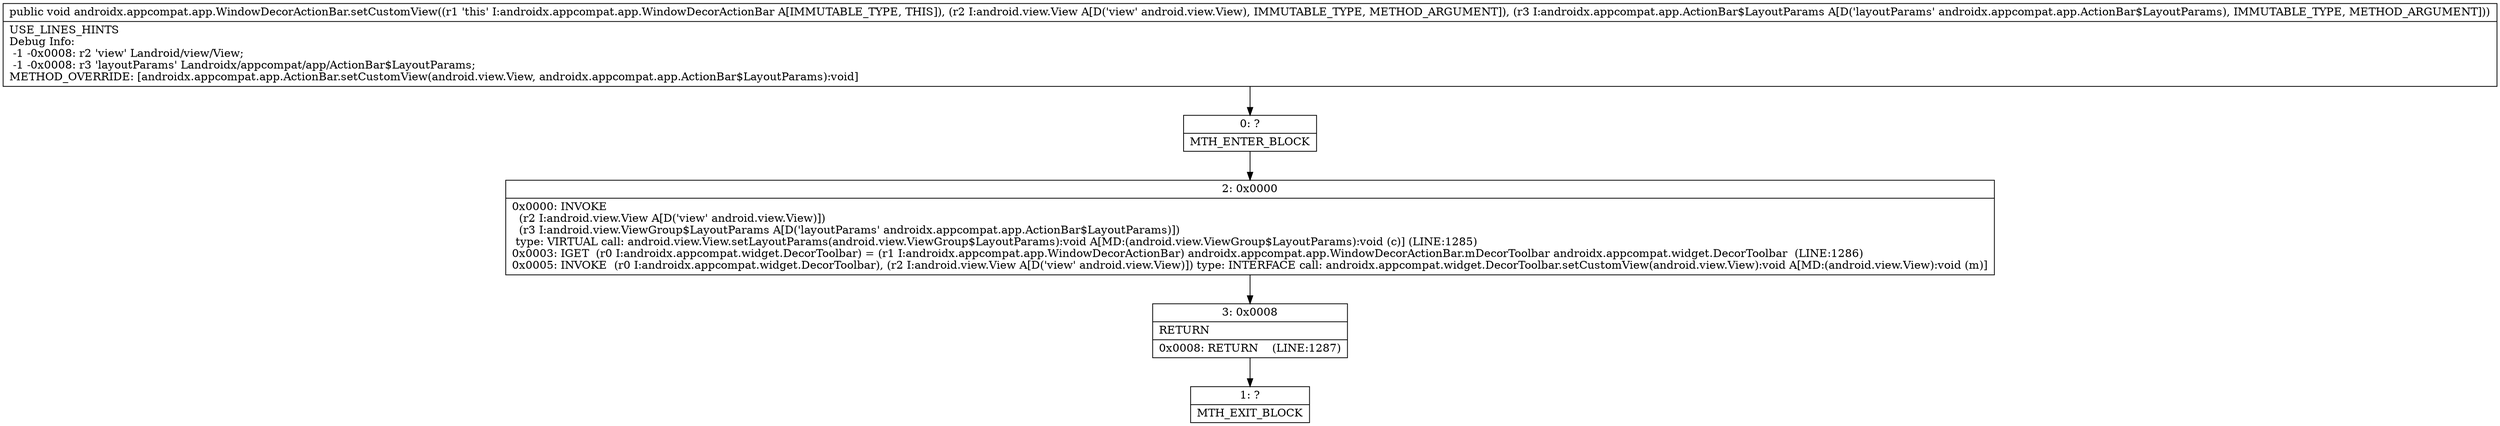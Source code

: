 digraph "CFG forandroidx.appcompat.app.WindowDecorActionBar.setCustomView(Landroid\/view\/View;Landroidx\/appcompat\/app\/ActionBar$LayoutParams;)V" {
Node_0 [shape=record,label="{0\:\ ?|MTH_ENTER_BLOCK\l}"];
Node_2 [shape=record,label="{2\:\ 0x0000|0x0000: INVOKE  \l  (r2 I:android.view.View A[D('view' android.view.View)])\l  (r3 I:android.view.ViewGroup$LayoutParams A[D('layoutParams' androidx.appcompat.app.ActionBar$LayoutParams)])\l type: VIRTUAL call: android.view.View.setLayoutParams(android.view.ViewGroup$LayoutParams):void A[MD:(android.view.ViewGroup$LayoutParams):void (c)] (LINE:1285)\l0x0003: IGET  (r0 I:androidx.appcompat.widget.DecorToolbar) = (r1 I:androidx.appcompat.app.WindowDecorActionBar) androidx.appcompat.app.WindowDecorActionBar.mDecorToolbar androidx.appcompat.widget.DecorToolbar  (LINE:1286)\l0x0005: INVOKE  (r0 I:androidx.appcompat.widget.DecorToolbar), (r2 I:android.view.View A[D('view' android.view.View)]) type: INTERFACE call: androidx.appcompat.widget.DecorToolbar.setCustomView(android.view.View):void A[MD:(android.view.View):void (m)]\l}"];
Node_3 [shape=record,label="{3\:\ 0x0008|RETURN\l|0x0008: RETURN    (LINE:1287)\l}"];
Node_1 [shape=record,label="{1\:\ ?|MTH_EXIT_BLOCK\l}"];
MethodNode[shape=record,label="{public void androidx.appcompat.app.WindowDecorActionBar.setCustomView((r1 'this' I:androidx.appcompat.app.WindowDecorActionBar A[IMMUTABLE_TYPE, THIS]), (r2 I:android.view.View A[D('view' android.view.View), IMMUTABLE_TYPE, METHOD_ARGUMENT]), (r3 I:androidx.appcompat.app.ActionBar$LayoutParams A[D('layoutParams' androidx.appcompat.app.ActionBar$LayoutParams), IMMUTABLE_TYPE, METHOD_ARGUMENT]))  | USE_LINES_HINTS\lDebug Info:\l  \-1 \-0x0008: r2 'view' Landroid\/view\/View;\l  \-1 \-0x0008: r3 'layoutParams' Landroidx\/appcompat\/app\/ActionBar$LayoutParams;\lMETHOD_OVERRIDE: [androidx.appcompat.app.ActionBar.setCustomView(android.view.View, androidx.appcompat.app.ActionBar$LayoutParams):void]\l}"];
MethodNode -> Node_0;Node_0 -> Node_2;
Node_2 -> Node_3;
Node_3 -> Node_1;
}

